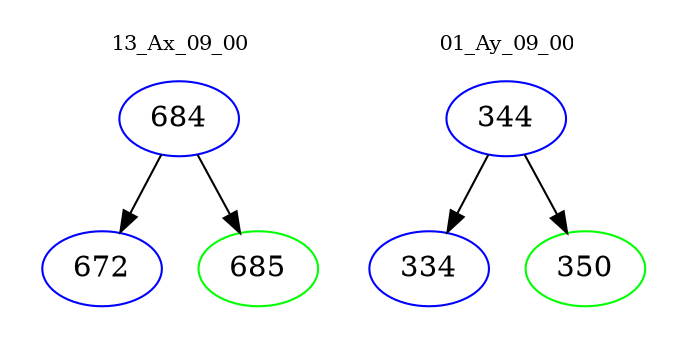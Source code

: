 digraph{
subgraph cluster_0 {
color = white
label = "13_Ax_09_00";
fontsize=10;
T0_684 [label="684", color="blue"]
T0_684 -> T0_672 [color="black"]
T0_672 [label="672", color="blue"]
T0_684 -> T0_685 [color="black"]
T0_685 [label="685", color="green"]
}
subgraph cluster_1 {
color = white
label = "01_Ay_09_00";
fontsize=10;
T1_344 [label="344", color="blue"]
T1_344 -> T1_334 [color="black"]
T1_334 [label="334", color="blue"]
T1_344 -> T1_350 [color="black"]
T1_350 [label="350", color="green"]
}
}
